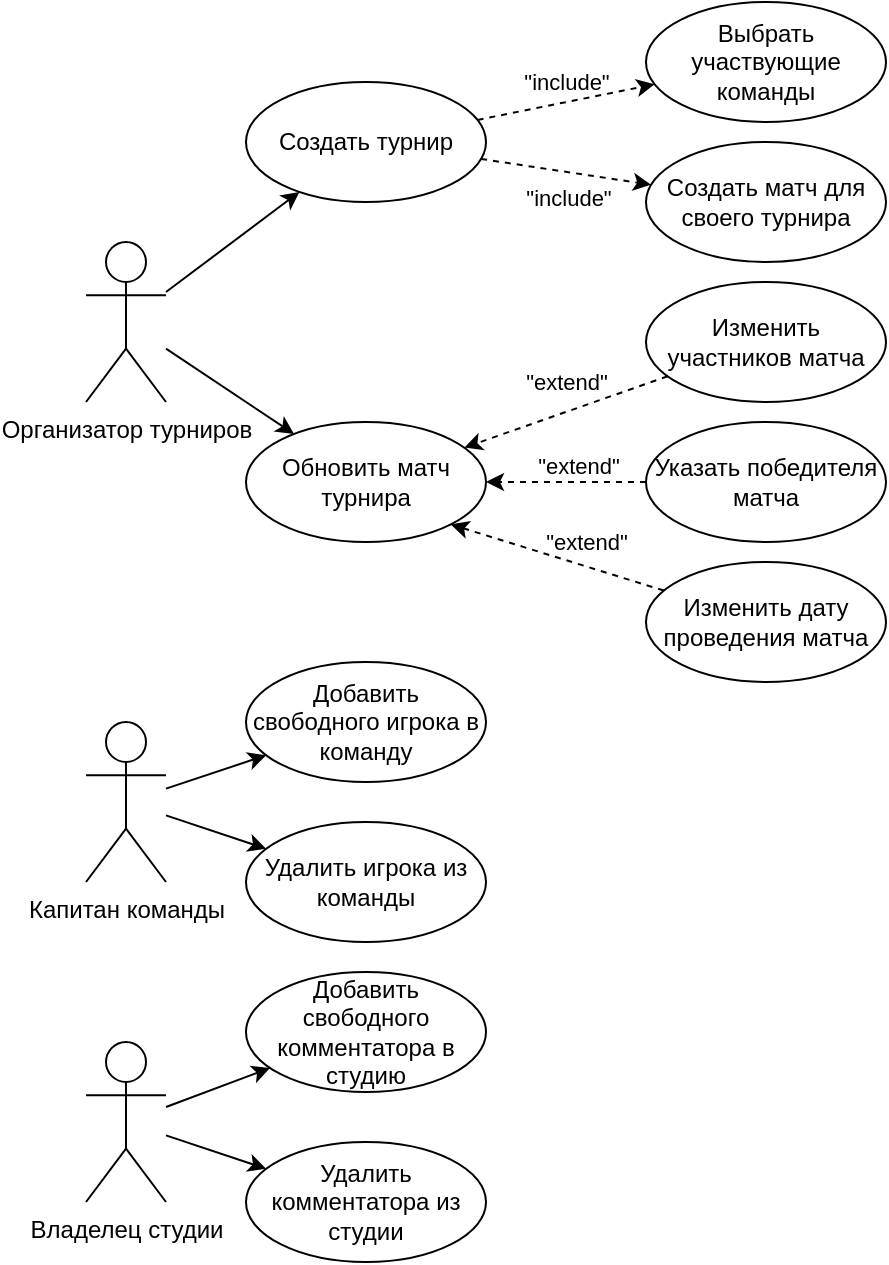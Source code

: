 <mxfile version="18.0.3" type="device"><diagram id="nnUZtlKdkpPtDFNX8Rdv" name="Page-1"><mxGraphModel dx="1384" dy="1011" grid="1" gridSize="10" guides="1" tooltips="1" connect="1" arrows="1" fold="1" page="1" pageScale="1" pageWidth="827" pageHeight="1169" math="0" shadow="0"><root><mxCell id="0"/><mxCell id="1" parent="0"/><mxCell id="W9E7j-fLKxEnCWKXSZVc-12" style="rounded=0;orthogonalLoop=1;jettySize=auto;html=1;" edge="1" parent="1" source="W9E7j-fLKxEnCWKXSZVc-1" target="W9E7j-fLKxEnCWKXSZVc-5"><mxGeometry relative="1" as="geometry"/></mxCell><mxCell id="W9E7j-fLKxEnCWKXSZVc-1" value="Организатор турниров" style="shape=umlActor;verticalLabelPosition=bottom;verticalAlign=top;html=1;outlineConnect=0;" vertex="1" parent="1"><mxGeometry x="320" y="200" width="40" height="80" as="geometry"/></mxCell><mxCell id="W9E7j-fLKxEnCWKXSZVc-16" style="rounded=0;orthogonalLoop=1;jettySize=auto;html=1;" edge="1" parent="1" source="W9E7j-fLKxEnCWKXSZVc-3" target="W9E7j-fLKxEnCWKXSZVc-10"><mxGeometry relative="1" as="geometry"/></mxCell><mxCell id="W9E7j-fLKxEnCWKXSZVc-17" style="rounded=0;orthogonalLoop=1;jettySize=auto;html=1;" edge="1" parent="1" source="W9E7j-fLKxEnCWKXSZVc-3" target="W9E7j-fLKxEnCWKXSZVc-13"><mxGeometry relative="1" as="geometry"/></mxCell><mxCell id="W9E7j-fLKxEnCWKXSZVc-3" value="Капитан команды" style="shape=umlActor;verticalLabelPosition=bottom;verticalAlign=top;html=1;outlineConnect=0;" vertex="1" parent="1"><mxGeometry x="320" y="440" width="40" height="80" as="geometry"/></mxCell><mxCell id="W9E7j-fLKxEnCWKXSZVc-4" value="Владелец студии" style="shape=umlActor;verticalLabelPosition=bottom;verticalAlign=top;html=1;outlineConnect=0;" vertex="1" parent="1"><mxGeometry x="320" y="600" width="40" height="80" as="geometry"/></mxCell><mxCell id="W9E7j-fLKxEnCWKXSZVc-5" value="Создать турнир" style="ellipse;whiteSpace=wrap;html=1;" vertex="1" parent="1"><mxGeometry x="400" y="120" width="120" height="60" as="geometry"/></mxCell><mxCell id="W9E7j-fLKxEnCWKXSZVc-7" value="Выбрать участвующие команды" style="ellipse;whiteSpace=wrap;html=1;" vertex="1" parent="1"><mxGeometry x="600" y="80" width="120" height="60" as="geometry"/></mxCell><mxCell id="W9E7j-fLKxEnCWKXSZVc-8" value="Создать матч для своего турнира" style="ellipse;whiteSpace=wrap;html=1;" vertex="1" parent="1"><mxGeometry x="600" y="150" width="120" height="60" as="geometry"/></mxCell><mxCell id="W9E7j-fLKxEnCWKXSZVc-10" value="Добавить свободного игрока в команду" style="ellipse;whiteSpace=wrap;html=1;" vertex="1" parent="1"><mxGeometry x="400" y="410" width="120" height="60" as="geometry"/></mxCell><mxCell id="W9E7j-fLKxEnCWKXSZVc-13" value="Удалить игрока из команды" style="ellipse;whiteSpace=wrap;html=1;" vertex="1" parent="1"><mxGeometry x="400" y="490" width="120" height="60" as="geometry"/></mxCell><mxCell id="W9E7j-fLKxEnCWKXSZVc-14" value="Добавить свободного комментатора в студию" style="ellipse;whiteSpace=wrap;html=1;" vertex="1" parent="1"><mxGeometry x="400" y="565" width="120" height="60" as="geometry"/></mxCell><mxCell id="W9E7j-fLKxEnCWKXSZVc-15" value="Удалить комментатора из студии" style="ellipse;whiteSpace=wrap;html=1;" vertex="1" parent="1"><mxGeometry x="400" y="650" width="120" height="60" as="geometry"/></mxCell><mxCell id="W9E7j-fLKxEnCWKXSZVc-18" style="rounded=0;orthogonalLoop=1;jettySize=auto;html=1;" edge="1" parent="1" source="W9E7j-fLKxEnCWKXSZVc-4" target="W9E7j-fLKxEnCWKXSZVc-14"><mxGeometry relative="1" as="geometry"><mxPoint x="370" y="496.667" as="sourcePoint"/><mxPoint x="420.077" y="513.359" as="targetPoint"/></mxGeometry></mxCell><mxCell id="W9E7j-fLKxEnCWKXSZVc-19" style="rounded=0;orthogonalLoop=1;jettySize=auto;html=1;" edge="1" parent="1" source="W9E7j-fLKxEnCWKXSZVc-4" target="W9E7j-fLKxEnCWKXSZVc-15"><mxGeometry relative="1" as="geometry"><mxPoint x="380" y="506.667" as="sourcePoint"/><mxPoint x="430.077" y="523.359" as="targetPoint"/></mxGeometry></mxCell><mxCell id="W9E7j-fLKxEnCWKXSZVc-21" value="&quot;include&quot;" style="rounded=0;orthogonalLoop=1;jettySize=auto;html=1;dashed=1;labelBackgroundColor=none;" edge="1" parent="1" source="W9E7j-fLKxEnCWKXSZVc-5" target="W9E7j-fLKxEnCWKXSZVc-7"><mxGeometry x="0.043" y="10" relative="1" as="geometry"><mxPoint x="370" y="283.333" as="sourcePoint"/><mxPoint x="420.077" y="266.641" as="targetPoint"/><mxPoint as="offset"/></mxGeometry></mxCell><mxCell id="W9E7j-fLKxEnCWKXSZVc-24" value="&#xA;&quot;include&quot;&#xA;&#xA;" style="dashed=1;rounded=0;orthogonalLoop=1;jettySize=auto;html=1;shadow=0;labelBackgroundColor=none;" edge="1" parent="1" source="W9E7j-fLKxEnCWKXSZVc-5" target="W9E7j-fLKxEnCWKXSZVc-8"><mxGeometry x="0.087" y="-20" relative="1" as="geometry"><mxPoint x="523.867" y="236.787" as="sourcePoint"/><mxPoint x="576.334" y="223.416" as="targetPoint"/><mxPoint as="offset"/></mxGeometry></mxCell><mxCell id="W9E7j-fLKxEnCWKXSZVc-26" value="Обновить матч турнира" style="ellipse;whiteSpace=wrap;html=1;" vertex="1" parent="1"><mxGeometry x="400" y="290" width="120" height="60" as="geometry"/></mxCell><mxCell id="W9E7j-fLKxEnCWKXSZVc-28" style="rounded=0;orthogonalLoop=1;jettySize=auto;html=1;" edge="1" parent="1" source="W9E7j-fLKxEnCWKXSZVc-1" target="W9E7j-fLKxEnCWKXSZVc-26"><mxGeometry relative="1" as="geometry"><mxPoint x="370" y="283.333" as="sourcePoint"/><mxPoint x="420.077" y="266.641" as="targetPoint"/></mxGeometry></mxCell><mxCell id="W9E7j-fLKxEnCWKXSZVc-29" value="Указать победителя матча" style="ellipse;whiteSpace=wrap;html=1;" vertex="1" parent="1"><mxGeometry x="600" y="290" width="120" height="60" as="geometry"/></mxCell><mxCell id="W9E7j-fLKxEnCWKXSZVc-31" value="&quot;extend&quot;" style="dashed=1;rounded=0;orthogonalLoop=1;jettySize=auto;html=1;shadow=0;labelBackgroundColor=none;" edge="1" parent="1" source="W9E7j-fLKxEnCWKXSZVc-29" target="W9E7j-fLKxEnCWKXSZVc-26"><mxGeometry x="-0.145" y="-8" relative="1" as="geometry"><mxPoint x="527.536" y="218.509" as="sourcePoint"/><mxPoint x="612.53" y="231.38" as="targetPoint"/><mxPoint as="offset"/></mxGeometry></mxCell><mxCell id="W9E7j-fLKxEnCWKXSZVc-32" value="Изменить участников матча" style="ellipse;whiteSpace=wrap;html=1;" vertex="1" parent="1"><mxGeometry x="600" y="220" width="120" height="60" as="geometry"/></mxCell><mxCell id="W9E7j-fLKxEnCWKXSZVc-33" value="&quot;extend&quot;" style="dashed=1;rounded=0;orthogonalLoop=1;jettySize=auto;html=1;shadow=0;labelBackgroundColor=none;" edge="1" parent="1" source="W9E7j-fLKxEnCWKXSZVc-32" target="W9E7j-fLKxEnCWKXSZVc-26"><mxGeometry x="-0.093" y="-14" relative="1" as="geometry"><mxPoint x="620.692" y="382.907" as="sourcePoint"/><mxPoint x="519.154" y="347.204" as="targetPoint"/><mxPoint as="offset"/></mxGeometry></mxCell><mxCell id="W9E7j-fLKxEnCWKXSZVc-34" value="Изменить дату проведения матча" style="ellipse;whiteSpace=wrap;html=1;" vertex="1" parent="1"><mxGeometry x="600" y="360" width="120" height="60" as="geometry"/></mxCell><mxCell id="W9E7j-fLKxEnCWKXSZVc-35" value="&quot;extend&quot;" style="dashed=1;rounded=0;orthogonalLoop=1;jettySize=auto;html=1;shadow=0;labelBackgroundColor=none;entryX=1;entryY=1;entryDx=0;entryDy=0;" edge="1" parent="1" source="W9E7j-fLKxEnCWKXSZVc-34" target="W9E7j-fLKxEnCWKXSZVc-26"><mxGeometry x="-0.205" y="-12" relative="1" as="geometry"><mxPoint x="620.692" y="382.907" as="sourcePoint"/><mxPoint x="519.154" y="347.204" as="targetPoint"/><mxPoint as="offset"/></mxGeometry></mxCell></root></mxGraphModel></diagram></mxfile>
